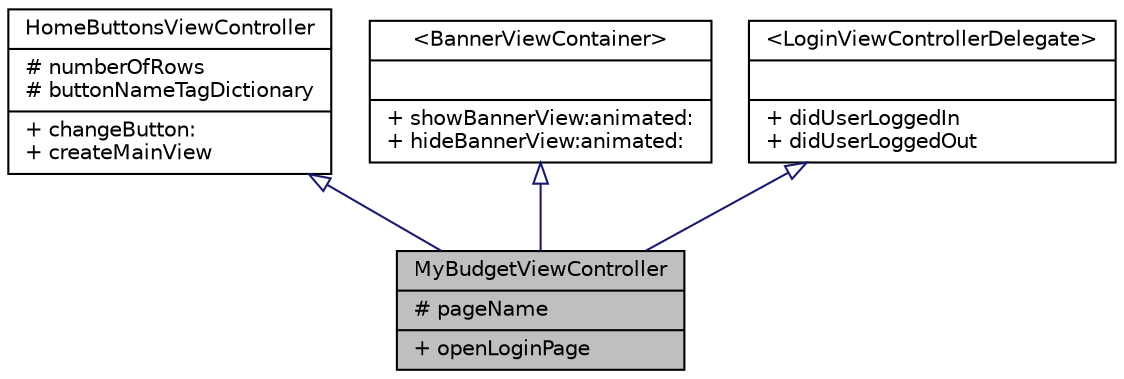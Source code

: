digraph G
{
  edge [fontname="Helvetica",fontsize="10",labelfontname="Helvetica",labelfontsize="10"];
  node [fontname="Helvetica",fontsize="10",shape=record];
  Node1 [label="{MyBudgetViewController\n|# pageName\l|+ openLoginPage\l}",height=0.2,width=0.4,color="black", fillcolor="grey75", style="filled" fontcolor="black"];
  Node2 -> Node1 [dir=back,color="midnightblue",fontsize="10",style="solid",arrowtail="empty",fontname="Helvetica"];
  Node2 [label="{HomeButtonsViewController\n|# numberOfRows\l# buttonNameTagDictionary\l|+ changeButton:\l+ createMainView\l}",height=0.2,width=0.4,color="black", fillcolor="white", style="filled",URL="$interface_home_buttons_view_controller.html",tooltip="the class is the main view of the MyBudget project. The main buttons are created in this view which a..."];
  Node3 -> Node1 [dir=back,color="midnightblue",fontsize="10",style="solid",arrowtail="empty",fontname="Helvetica"];
  Node3 [label="{\<BannerViewContainer\>\n||+ showBannerView:animated:\l+ hideBannerView:animated:\l}",height=0.2,width=0.4,color="black", fillcolor="white", style="filled",URL="$protocol_banner_view_container-p.html",tooltip="The protocol is responsible for showing and hiding the iAd banner."];
  Node4 -> Node1 [dir=back,color="midnightblue",fontsize="10",style="solid",arrowtail="empty",fontname="Helvetica"];
  Node4 [label="{\<LoginViewControllerDelegate\>\n||+ didUserLoggedIn\l+ didUserLoggedOut\l}",height=0.2,width=0.4,color="black", fillcolor="white", style="filled",URL="$protocol_login_view_controller_delegate-p.html",tooltip="Used for handling functions called from login page."];
}
